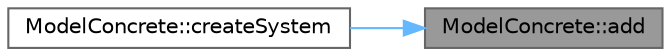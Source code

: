 digraph "ModelConcrete::add"
{
 // LATEX_PDF_SIZE
  bgcolor="transparent";
  edge [fontname=Helvetica,fontsize=10,labelfontname=Helvetica,labelfontsize=10];
  node [fontname=Helvetica,fontsize=10,shape=box,height=0.2,width=0.4];
  rankdir="RL";
  Node1 [label="ModelConcrete::add",height=0.2,width=0.4,color="gray40", fillcolor="grey60", style="filled", fontcolor="black",tooltip="Add a system to the model."];
  Node1 -> Node2 [dir="back",color="steelblue1",style="solid"];
  Node2 [label="ModelConcrete::createSystem",height=0.2,width=0.4,color="grey40", fillcolor="white", style="filled",URL="$class_model_concrete.html#a85b5d3b7cca709d88027cfb0847ef7e5",tooltip="createModel: Model Factory"];
}
